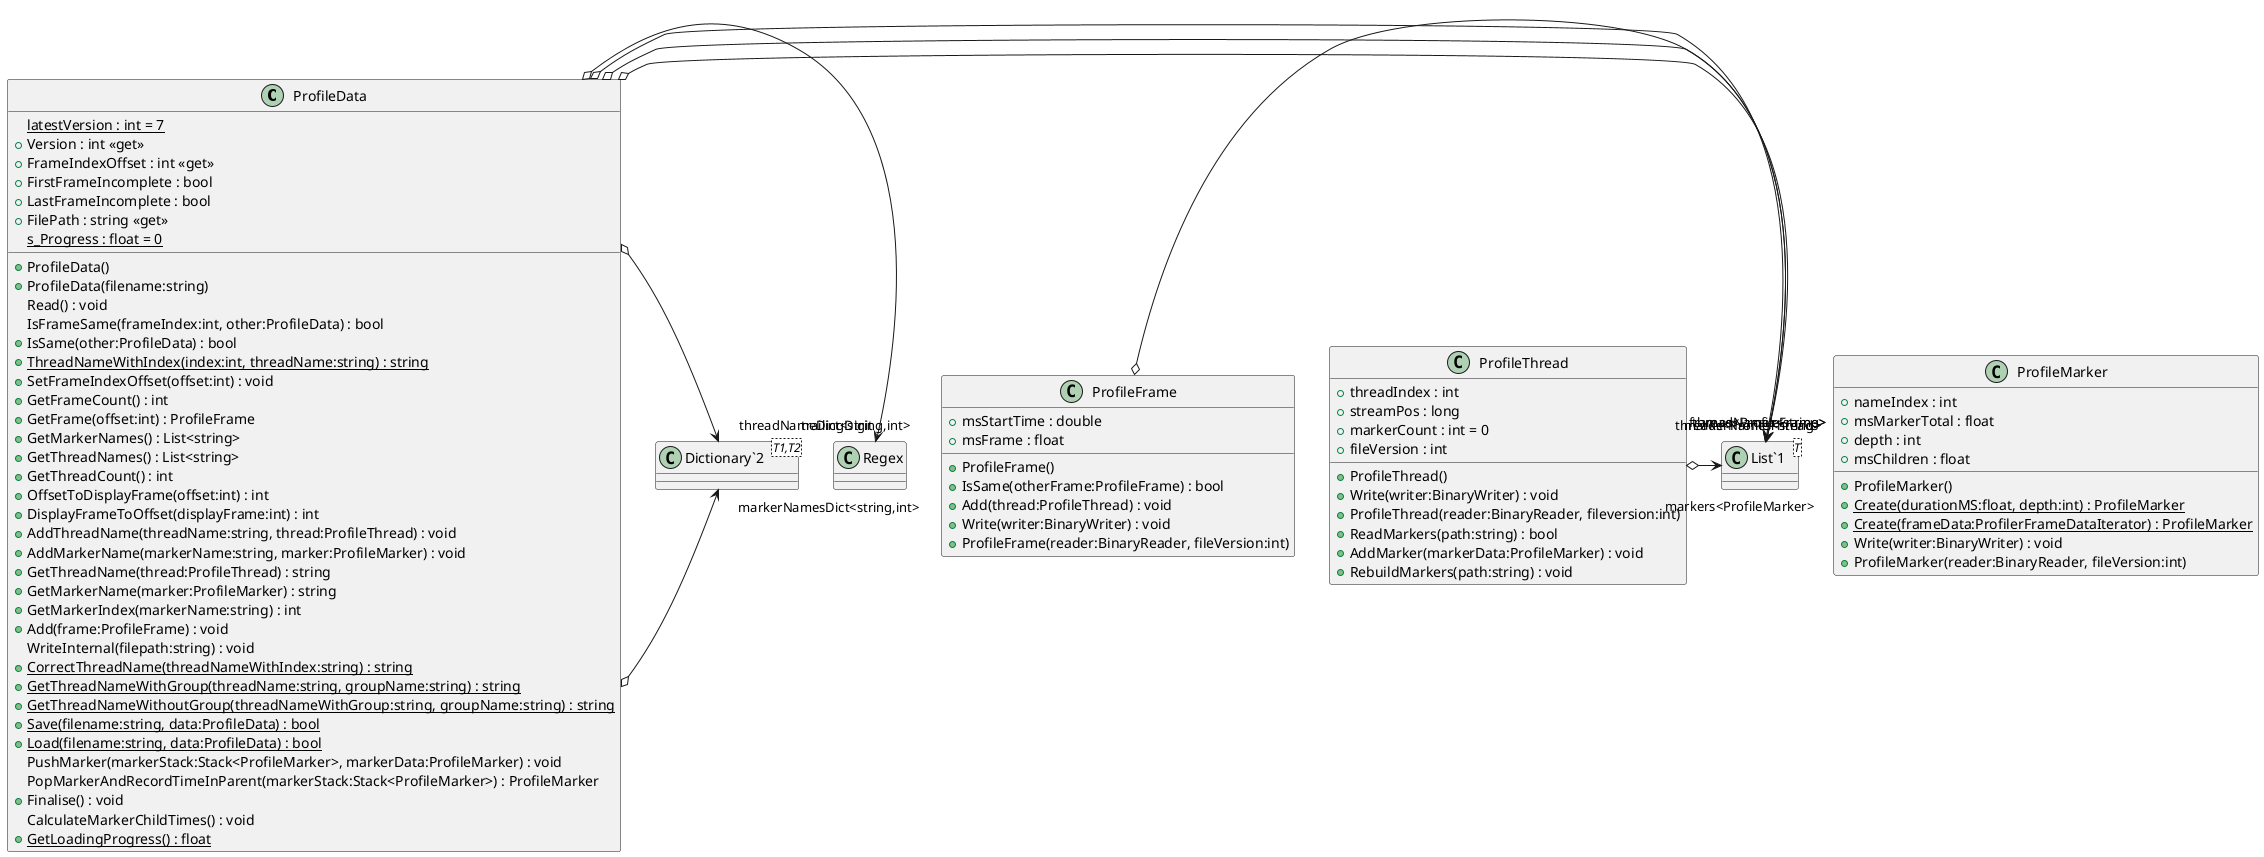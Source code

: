 @startuml
class ProfileData {
    {static} latestVersion : int = 7
    + Version : int <<get>>
    + FrameIndexOffset : int <<get>>
    + FirstFrameIncomplete : bool
    + LastFrameIncomplete : bool
    + FilePath : string <<get>>
    {static} s_Progress : float = 0
    + ProfileData()
    + ProfileData(filename:string)
    Read() : void
    IsFrameSame(frameIndex:int, other:ProfileData) : bool
    + IsSame(other:ProfileData) : bool
    {static} + ThreadNameWithIndex(index:int, threadName:string) : string
    + SetFrameIndexOffset(offset:int) : void
    + GetFrameCount() : int
    + GetFrame(offset:int) : ProfileFrame
    + GetMarkerNames() : List<string>
    + GetThreadNames() : List<string>
    + GetThreadCount() : int
    + OffsetToDisplayFrame(offset:int) : int
    + DisplayFrameToOffset(displayFrame:int) : int
    + AddThreadName(threadName:string, thread:ProfileThread) : void
    + AddMarkerName(markerName:string, marker:ProfileMarker) : void
    + GetThreadName(thread:ProfileThread) : string
    + GetMarkerName(marker:ProfileMarker) : string
    + GetMarkerIndex(markerName:string) : int
    + Add(frame:ProfileFrame) : void
    WriteInternal(filepath:string) : void
    + {static} CorrectThreadName(threadNameWithIndex:string) : string
    + {static} GetThreadNameWithGroup(threadName:string, groupName:string) : string
    + {static} GetThreadNameWithoutGroup(threadNameWithGroup:string, groupName:string) : string
    + {static} Save(filename:string, data:ProfileData) : bool
    + {static} Load(filename:string, data:ProfileData) : bool
    PushMarker(markerStack:Stack<ProfileMarker>, markerData:ProfileMarker) : void
    PopMarkerAndRecordTimeInParent(markerStack:Stack<ProfileMarker>) : ProfileMarker
    + Finalise() : void
    CalculateMarkerChildTimes() : void
    + {static} GetLoadingProgress() : float
}
class ProfileFrame {
    + msStartTime : double
    + msFrame : float
    + ProfileFrame()
    + IsSame(otherFrame:ProfileFrame) : bool
    + Add(thread:ProfileThread) : void
    + Write(writer:BinaryWriter) : void
    + ProfileFrame(reader:BinaryReader, fileVersion:int)
}
class ProfileThread {
    + threadIndex : int
    + streamPos : long
    + markerCount : int = 0
    + fileVersion : int
    + ProfileThread()
    + Write(writer:BinaryWriter) : void
    + ProfileThread(reader:BinaryReader, fileversion:int)
    + ReadMarkers(path:string) : bool
    + AddMarker(markerData:ProfileMarker) : void
    + RebuildMarkers(path:string) : void
}
class ProfileMarker {
    + nameIndex : int
    + msMarkerTotal : float
    + depth : int
    + msChildren : float
    + ProfileMarker()
    + {static} Create(durationMS:float, depth:int) : ProfileMarker
    + {static} Create(frameData:ProfilerFrameDataIterator) : ProfileMarker
    + Write(writer:BinaryWriter) : void
    + ProfileMarker(reader:BinaryReader, fileVersion:int)
}
class "List`1"<T> {
}
class "Dictionary`2"<T1,T2> {
}
ProfileData o-> "trailingDigit" Regex
ProfileData o-> "frames<ProfileFrame>" "List`1"
ProfileData o-> "markerNames<string>" "List`1"
ProfileData o-> "threadNames<string>" "List`1"
ProfileData o-> "markerNamesDict<string,int>" "Dictionary`2"
ProfileData o-> "threadNameDict<string,int>" "Dictionary`2"
ProfileFrame o-> "threads<ProfileThread>" "List`1"
ProfileThread o-> "markers<ProfileMarker>" "List`1"
@enduml
